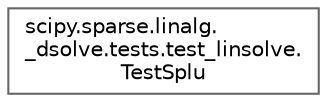 digraph "Graphical Class Hierarchy"
{
 // LATEX_PDF_SIZE
  bgcolor="transparent";
  edge [fontname=Helvetica,fontsize=10,labelfontname=Helvetica,labelfontsize=10];
  node [fontname=Helvetica,fontsize=10,shape=box,height=0.2,width=0.4];
  rankdir="LR";
  Node0 [id="Node000000",label="scipy.sparse.linalg.\l_dsolve.tests.test_linsolve.\lTestSplu",height=0.2,width=0.4,color="grey40", fillcolor="white", style="filled",URL="$db/d69/classscipy_1_1sparse_1_1linalg_1_1__dsolve_1_1tests_1_1test__linsolve_1_1TestSplu.html",tooltip=" "];
}
